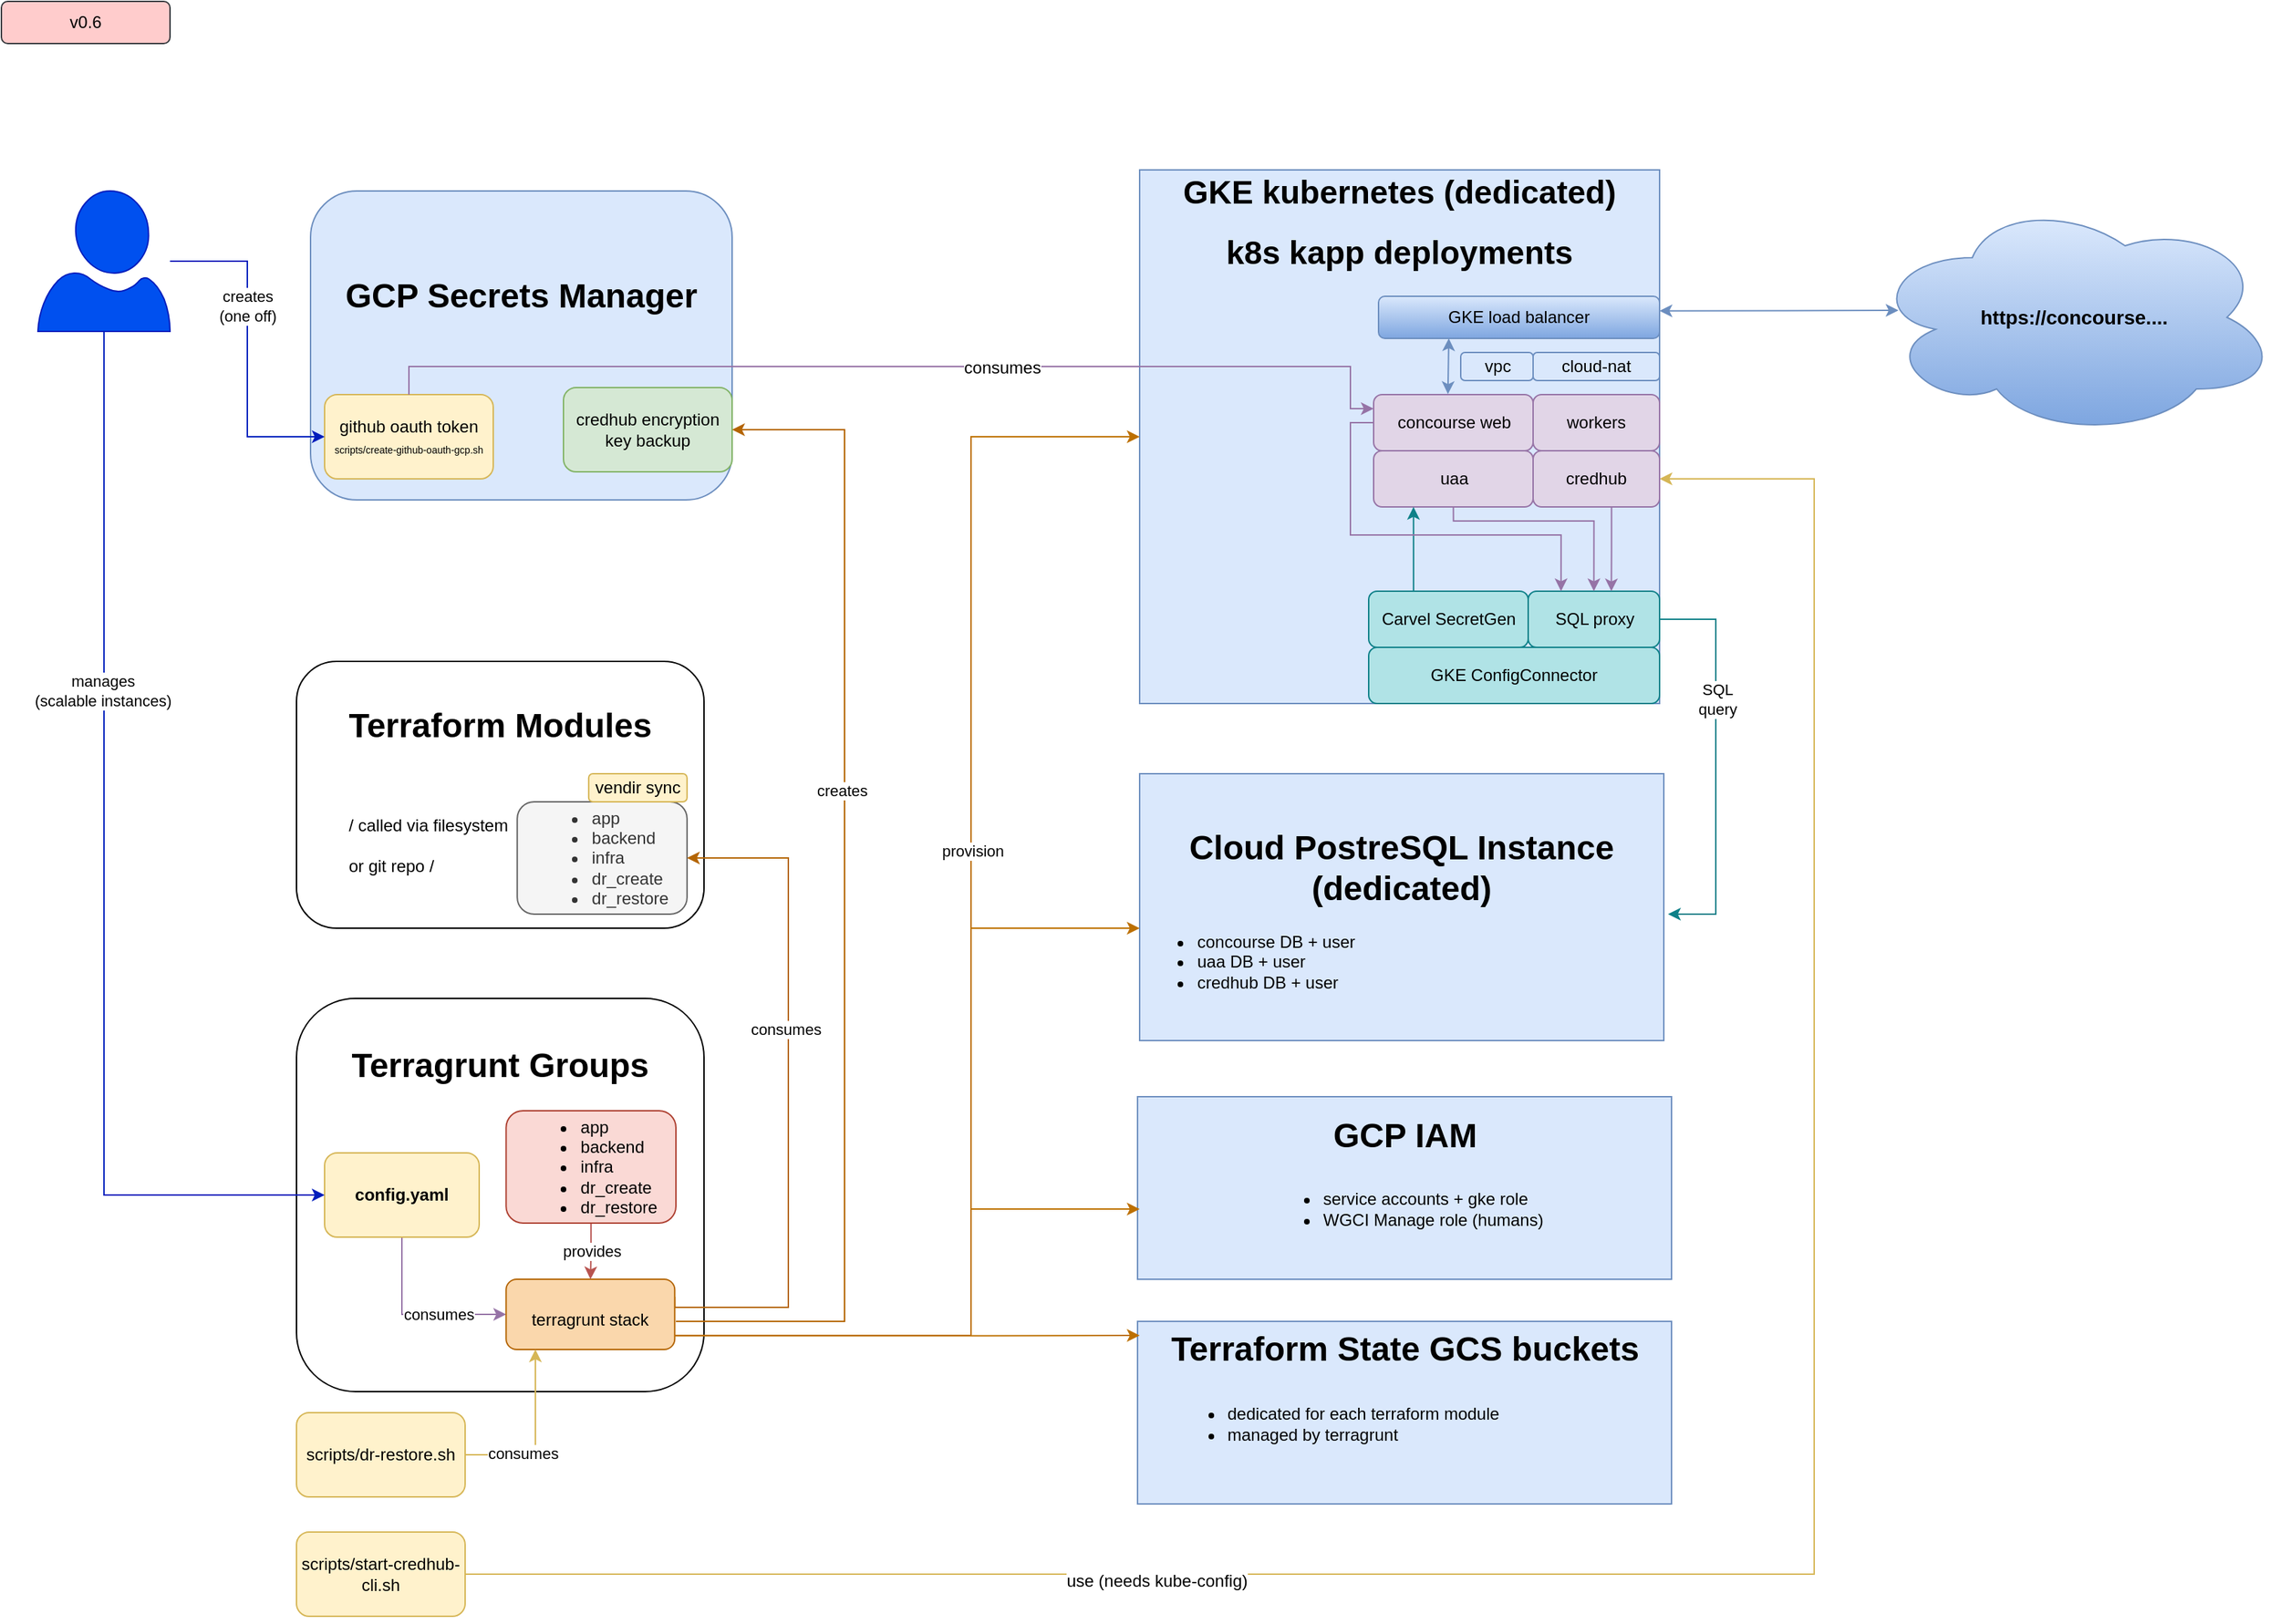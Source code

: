 <mxfile version="20.2.8" type="device"><diagram id="uRtwaYEq0rtgbu2G1TjC" name="Page-1"><mxGraphModel dx="984" dy="577" grid="1" gridSize="10" guides="1" tooltips="1" connect="1" arrows="1" fold="1" page="1" pageScale="1" pageWidth="827" pageHeight="1169" math="0" shadow="0"><root><mxCell id="0"/><mxCell id="1" parent="0"/><mxCell id="u-kbhT7_OGPJj1Q-AWdR-10" value="" style="group;rounded=0;glass=0;" parent="1" vertex="1" connectable="0"><mxGeometry x="220" y="135" width="300" height="220" as="geometry"/></mxCell><mxCell id="u-kbhT7_OGPJj1Q-AWdR-1" value="&lt;h1&gt;&lt;font style=&quot;font-size: 24px;&quot;&gt;GCP Secrets Manager&lt;/font&gt;&lt;font style=&quot;font-size: 24px;&quot;&gt;&lt;br&gt;&lt;/font&gt;&lt;font style=&quot;font-size: 24px;&quot;&gt;&lt;br&gt;&lt;/font&gt;&lt;/h1&gt;&lt;p&gt;&lt;font style=&quot;font-size: 24px;&quot;&gt;&lt;br&gt;&lt;/font&gt;&lt;/p&gt;" style="rounded=1;whiteSpace=wrap;html=1;fillColor=#dae8fc;strokeColor=#6c8ebf;" parent="u-kbhT7_OGPJj1Q-AWdR-10" vertex="1"><mxGeometry width="300" height="220" as="geometry"/></mxCell><mxCell id="u-kbhT7_OGPJj1Q-AWdR-2" value="github oauth token&lt;br&gt;&lt;font style=&quot;font-size: 7px;&quot;&gt;scripts/create-github-oauth-gcp.sh&lt;/font&gt;" style="rounded=1;whiteSpace=wrap;html=1;fillColor=#fff2cc;strokeColor=#d6b656;" parent="u-kbhT7_OGPJj1Q-AWdR-10" vertex="1"><mxGeometry x="10" y="145" width="120" height="60" as="geometry"/></mxCell><mxCell id="u-kbhT7_OGPJj1Q-AWdR-3" value="credhub encryption key backup" style="rounded=1;whiteSpace=wrap;html=1;fillColor=#d5e8d4;strokeColor=#82b366;" parent="u-kbhT7_OGPJj1Q-AWdR-10" vertex="1"><mxGeometry x="180" y="140" width="120" height="60" as="geometry"/></mxCell><mxCell id="u-kbhT7_OGPJj1Q-AWdR-6" style="edgeStyle=orthogonalEdgeStyle;rounded=0;orthogonalLoop=1;jettySize=auto;html=1;entryX=0;entryY=0.5;entryDx=0;entryDy=0;fontSize=24;fillColor=#0050ef;strokeColor=#001DBC;" parent="1" source="u-kbhT7_OGPJj1Q-AWdR-5" target="u-kbhT7_OGPJj1Q-AWdR-2" edge="1"><mxGeometry relative="1" as="geometry"/></mxCell><mxCell id="VhsXzA5OH2Q29KZuo9_K-22" value="creates&lt;br&gt;(one off)" style="edgeLabel;html=1;align=center;verticalAlign=middle;resizable=0;points=[];" vertex="1" connectable="0" parent="u-kbhT7_OGPJj1Q-AWdR-6"><mxGeometry x="-0.265" relative="1" as="geometry"><mxPoint as="offset"/></mxGeometry></mxCell><mxCell id="u-kbhT7_OGPJj1Q-AWdR-5" value="" style="sketch=0;aspect=fixed;pointerEvents=1;shadow=0;dashed=0;html=1;strokeColor=#001DBC;labelPosition=center;verticalLabelPosition=bottom;verticalAlign=top;align=center;fillColor=#0050ef;shape=mxgraph.azure.user;fontSize=24;fontColor=#ffffff;" parent="1" vertex="1"><mxGeometry x="26" y="135" width="94" height="100" as="geometry"/></mxCell><mxCell id="u-kbhT7_OGPJj1Q-AWdR-9" value="" style="group;" parent="1" vertex="1" connectable="0"><mxGeometry x="210" y="470" width="290" height="190" as="geometry"/></mxCell><mxCell id="u-kbhT7_OGPJj1Q-AWdR-7" value="&lt;h1 style=&quot;text-align: left;&quot;&gt;&lt;font style=&quot;font-size: 24px;&quot;&gt;Terraform Modules&lt;/font&gt;&lt;/h1&gt;&lt;div style=&quot;text-align: left;&quot;&gt;&lt;font style=&quot;font-size: 12px;&quot;&gt;/ called via filesystem&lt;/font&gt;&lt;/div&gt;&lt;div style=&quot;text-align: left;&quot;&gt;&lt;span style=&quot;font-size: 12px; background-color: initial; text-align: center;&quot;&gt;or git repo /&amp;nbsp; &amp;nbsp; &amp;nbsp; &amp;nbsp; &amp;nbsp; &amp;nbsp; &amp;nbsp; &amp;nbsp; &amp;nbsp; &amp;nbsp; &amp;nbsp; &amp;nbsp; &amp;nbsp; &amp;nbsp; &amp;nbsp; &amp;nbsp; &amp;nbsp; &amp;nbsp; &amp;nbsp;&amp;nbsp;&lt;/span&gt;&lt;/div&gt;&lt;font style=&quot;font-size: 24px;&quot;&gt;&lt;br&gt;&lt;br&gt;&lt;/font&gt;" style="rounded=1;whiteSpace=wrap;html=1;fontSize=24;" parent="u-kbhT7_OGPJj1Q-AWdR-9" vertex="1"><mxGeometry width="290" height="190" as="geometry"/></mxCell><mxCell id="u-kbhT7_OGPJj1Q-AWdR-8" value="&lt;p&gt;&lt;/p&gt;&lt;ul style=&quot;font-size: 12px;&quot;&gt;&lt;li style=&quot;text-align: left;&quot;&gt;&lt;span style=&quot;background-color: initial;&quot;&gt;app&lt;/span&gt;&lt;/li&gt;&lt;li style=&quot;text-align: left;&quot;&gt;&lt;span style=&quot;background-color: initial;&quot;&gt;backend&lt;/span&gt;&lt;/li&gt;&lt;li style=&quot;text-align: left;&quot;&gt;&lt;span style=&quot;background-color: initial;&quot;&gt;infra&lt;/span&gt;&lt;/li&gt;&lt;li style=&quot;text-align: left;&quot;&gt;&lt;span style=&quot;background-color: initial;&quot;&gt;dr_create&lt;/span&gt;&lt;/li&gt;&lt;li style=&quot;text-align: left;&quot;&gt;&lt;span style=&quot;background-color: initial;&quot;&gt;dr_restore&lt;/span&gt;&lt;/li&gt;&lt;/ul&gt;&lt;p&gt;&lt;/p&gt;" style="rounded=1;whiteSpace=wrap;html=1;fontSize=24;fillColor=#f5f5f5;fontColor=#333333;strokeColor=#666666;" parent="u-kbhT7_OGPJj1Q-AWdR-9" vertex="1"><mxGeometry x="157.083" y="100" width="120.833" height="80" as="geometry"/></mxCell><mxCell id="VhsXzA5OH2Q29KZuo9_K-62" value="vendir sync" style="rounded=1;whiteSpace=wrap;html=1;labelBorderColor=none;fontSize=12;fillColor=#fff2cc;strokeColor=#d6b656;" vertex="1" parent="u-kbhT7_OGPJj1Q-AWdR-9"><mxGeometry x="207.92" y="80" width="70" height="20" as="geometry"/></mxCell><mxCell id="u-kbhT7_OGPJj1Q-AWdR-15" value="&lt;h1 style=&quot;font-size: 23px;&quot;&gt;&lt;font style=&quot;font-size: 23px;&quot;&gt;GKE kubernetes (dedicated)&lt;/font&gt;&lt;/h1&gt;&lt;h1 style=&quot;font-size: 23px;&quot;&gt;&lt;font style=&quot;font-size: 23px;&quot;&gt;k8s kapp deployments&lt;/font&gt;&lt;/h1&gt;&lt;div style=&quot;font-size: 23px;&quot;&gt;&lt;font style=&quot;font-size: 23px;&quot;&gt;&lt;br&gt;&lt;/font&gt;&lt;/div&gt;&lt;div style=&quot;font-size: 23px;&quot;&gt;&lt;font style=&quot;font-size: 23px;&quot;&gt;&lt;br&gt;&lt;/font&gt;&lt;/div&gt;&lt;div style=&quot;font-size: 23px;&quot;&gt;&lt;font style=&quot;font-size: 23px;&quot;&gt;&lt;br&gt;&lt;/font&gt;&lt;/div&gt;&lt;div style=&quot;font-size: 23px;&quot;&gt;&lt;font style=&quot;font-size: 23px;&quot;&gt;&lt;br&gt;&lt;/font&gt;&lt;/div&gt;&lt;div style=&quot;font-size: 23px;&quot;&gt;&lt;font style=&quot;font-size: 23px;&quot;&gt;&lt;br&gt;&lt;/font&gt;&lt;/div&gt;&lt;div style=&quot;font-size: 23px;&quot;&gt;&lt;font style=&quot;font-size: 23px;&quot;&gt;&lt;br&gt;&lt;/font&gt;&lt;/div&gt;&lt;div style=&quot;font-size: 23px;&quot;&gt;&lt;font style=&quot;font-size: 23px;&quot;&gt;&lt;br&gt;&lt;/font&gt;&lt;/div&gt;&lt;div style=&quot;font-size: 23px;&quot;&gt;&lt;font style=&quot;font-size: 23px;&quot;&gt;&lt;br&gt;&lt;/font&gt;&lt;/div&gt;&lt;div style=&quot;font-size: 23px;&quot;&gt;&lt;font style=&quot;font-size: 23px;&quot;&gt;&lt;br&gt;&lt;/font&gt;&lt;/div&gt;&lt;div style=&quot;font-size: 23px;&quot;&gt;&lt;font style=&quot;font-size: 23px;&quot;&gt;&lt;br&gt;&lt;/font&gt;&lt;/div&gt;&lt;div style=&quot;font-size: 23px;&quot;&gt;&lt;br&gt;&lt;/div&gt;" style="rounded=0;whiteSpace=wrap;html=1;fontSize=12;fillColor=#dae8fc;strokeColor=#6c8ebf;" parent="1" vertex="1"><mxGeometry x="810" y="120" width="370" height="380" as="geometry"/></mxCell><mxCell id="u-kbhT7_OGPJj1Q-AWdR-20" value="&lt;h1&gt;Terraform State GCS buckets&lt;/h1&gt;&lt;h1&gt;&lt;p&gt;&lt;/p&gt;&lt;p&gt;&lt;/p&gt;&lt;ul&gt;&lt;li style=&quot;text-align: left; font-size: 12px;&quot;&gt;&lt;span style=&quot;font-weight: normal;&quot;&gt;dedicated for each terraform module&lt;/span&gt;&lt;/li&gt;&lt;li style=&quot;text-align: left; font-size: 12px;&quot;&gt;&lt;span style=&quot;font-weight: normal;&quot;&gt;managed by terragrunt&amp;nbsp;&amp;nbsp;&lt;/span&gt;&lt;/li&gt;&lt;/ul&gt;&lt;/h1&gt;&lt;div&gt;&lt;br&gt;&lt;/div&gt;&lt;div&gt;&lt;br&gt;&lt;/div&gt;" style="rounded=0;whiteSpace=wrap;html=1;fontSize=12;fillColor=#dae8fc;strokeColor=#6c8ebf;" parent="1" vertex="1"><mxGeometry x="808.5" y="940" width="380" height="130" as="geometry"/></mxCell><mxCell id="u-kbhT7_OGPJj1Q-AWdR-12" value="&lt;h1&gt;&lt;font style=&quot;font-size: 24px;&quot;&gt;Terragrunt Groups&lt;/font&gt;&lt;/h1&gt;&lt;div&gt;&lt;br&gt;&lt;/div&gt;&lt;div&gt;&lt;br&gt;&lt;/div&gt;&lt;div&gt;&lt;br&gt;&lt;/div&gt;&lt;div&gt;&lt;br&gt;&lt;/div&gt;&lt;div&gt;&lt;br&gt;&lt;/div&gt;&lt;div&gt;&lt;br&gt;&lt;/div&gt;&lt;font style=&quot;font-size: 24px;&quot;&gt;&lt;br&gt;&lt;/font&gt;" style="rounded=1;whiteSpace=wrap;html=1;fontSize=24;" parent="1" vertex="1"><mxGeometry x="210" y="710" width="290" height="280" as="geometry"/></mxCell><mxCell id="VhsXzA5OH2Q29KZuo9_K-12" style="edgeStyle=orthogonalEdgeStyle;rounded=0;orthogonalLoop=1;jettySize=auto;html=1;entryX=0;entryY=0.5;entryDx=0;entryDy=0;exitX=0.5;exitY=1;exitDx=0;exitDy=0;fillColor=#e1d5e7;strokeColor=#9673a6;" edge="1" parent="1" source="u-kbhT7_OGPJj1Q-AWdR-16" target="u-kbhT7_OGPJj1Q-AWdR-22"><mxGeometry relative="1" as="geometry"/></mxCell><mxCell id="VhsXzA5OH2Q29KZuo9_K-25" value="consumes" style="edgeLabel;html=1;align=center;verticalAlign=middle;resizable=0;points=[];" vertex="1" connectable="0" parent="VhsXzA5OH2Q29KZuo9_K-12"><mxGeometry x="0.251" relative="1" as="geometry"><mxPoint as="offset"/></mxGeometry></mxCell><mxCell id="u-kbhT7_OGPJj1Q-AWdR-16" value="&lt;h5 style=&quot;font-size: 12px;&quot;&gt;config.&lt;font style=&quot;font-size: 12px;&quot;&gt;yaml&lt;/font&gt;&lt;/h5&gt;" style="rounded=1;whiteSpace=wrap;html=1;fontSize=24;fillColor=#fff2cc;strokeColor=#d6b656;" parent="1" vertex="1"><mxGeometry x="230" y="820" width="110" height="60" as="geometry"/></mxCell><mxCell id="u-kbhT7_OGPJj1Q-AWdR-23" style="edgeStyle=orthogonalEdgeStyle;rounded=0;orthogonalLoop=1;jettySize=auto;html=1;entryX=1;entryY=0.5;entryDx=0;entryDy=0;fontSize=12;exitX=1;exitY=0.25;exitDx=0;exitDy=0;fillColor=#fad7ac;strokeColor=#b46504;" parent="1" source="u-kbhT7_OGPJj1Q-AWdR-22" target="u-kbhT7_OGPJj1Q-AWdR-8" edge="1"><mxGeometry relative="1" as="geometry"><Array as="points"><mxPoint x="560" y="930"/><mxPoint x="560" y="610"/></Array></mxGeometry></mxCell><mxCell id="VhsXzA5OH2Q29KZuo9_K-24" value="consumes" style="edgeLabel;html=1;align=center;verticalAlign=middle;resizable=0;points=[];" vertex="1" connectable="0" parent="u-kbhT7_OGPJj1Q-AWdR-23"><mxGeometry x="0.194" y="2" relative="1" as="geometry"><mxPoint as="offset"/></mxGeometry></mxCell><mxCell id="u-kbhT7_OGPJj1Q-AWdR-26" style="edgeStyle=orthogonalEdgeStyle;rounded=0;orthogonalLoop=1;jettySize=auto;html=1;entryX=0;entryY=0.5;entryDx=0;entryDy=0;fontSize=12;fillColor=#f0a30a;strokeColor=#BD7000;" parent="1" source="u-kbhT7_OGPJj1Q-AWdR-22" target="u-kbhT7_OGPJj1Q-AWdR-15" edge="1"><mxGeometry relative="1" as="geometry"><Array as="points"><mxPoint x="690" y="950"/><mxPoint x="690" y="310"/></Array></mxGeometry></mxCell><mxCell id="VhsXzA5OH2Q29KZuo9_K-27" value="provision" style="edgeLabel;html=1;align=center;verticalAlign=middle;resizable=0;points=[];" vertex="1" connectable="0" parent="u-kbhT7_OGPJj1Q-AWdR-26"><mxGeometry x="0.145" y="-1" relative="1" as="geometry"><mxPoint as="offset"/></mxGeometry></mxCell><mxCell id="u-kbhT7_OGPJj1Q-AWdR-22" value="&lt;p&gt;&lt;/p&gt;&lt;span style=&quot;text-align: left; font-size: 12px; background-color: initial;&quot;&gt;terragrunt stack&lt;/span&gt;&lt;br&gt;&lt;p&gt;&lt;/p&gt;" style="rounded=1;whiteSpace=wrap;html=1;fontSize=24;fillColor=#fad7ac;strokeColor=#b46504;" parent="1" vertex="1"><mxGeometry x="359.16" y="910" width="120" height="50" as="geometry"/></mxCell><mxCell id="u-kbhT7_OGPJj1Q-AWdR-28" value="&lt;h1&gt;Cloud PostreSQL Instance (dedicated)&lt;/h1&gt;&lt;div&gt;&lt;ul&gt;&lt;li style=&quot;text-align: left;&quot;&gt;concourse DB + user&lt;/li&gt;&lt;li style=&quot;text-align: left;&quot;&gt;uaa DB + user&lt;/li&gt;&lt;li style=&quot;text-align: left;&quot;&gt;credhub DB + user&lt;/li&gt;&lt;/ul&gt;&lt;/div&gt;" style="rounded=0;whiteSpace=wrap;html=1;fontSize=12;fillColor=#dae8fc;strokeColor=#6c8ebf;" parent="1" vertex="1"><mxGeometry x="810" y="550" width="373" height="190" as="geometry"/></mxCell><mxCell id="u-kbhT7_OGPJj1Q-AWdR-34" value="&lt;h3&gt;https://concourse....&lt;/h3&gt;" style="ellipse;shape=cloud;whiteSpace=wrap;html=1;rounded=0;glass=0;fontSize=12;fillColor=#dae8fc;gradientColor=#7ea6e0;strokeColor=#6c8ebf;" parent="1" vertex="1"><mxGeometry x="1330" y="140" width="290" height="170" as="geometry"/></mxCell><mxCell id="u-kbhT7_OGPJj1Q-AWdR-43" style="edgeStyle=orthogonalEdgeStyle;rounded=0;orthogonalLoop=1;jettySize=auto;html=1;fontSize=12;fillColor=#b0e3e6;strokeColor=#0e8088;exitX=1;exitY=0.5;exitDx=0;exitDy=0;" parent="1" source="u-kbhT7_OGPJj1Q-AWdR-35" edge="1"><mxGeometry relative="1" as="geometry"><Array as="points"><mxPoint x="1220" y="440"/><mxPoint x="1220" y="650"/></Array><mxPoint x="1183" y="439" as="sourcePoint"/><mxPoint x="1186" y="650" as="targetPoint"/></mxGeometry></mxCell><mxCell id="VhsXzA5OH2Q29KZuo9_K-28" value="SQL&lt;br&gt;query" style="edgeLabel;html=1;align=center;verticalAlign=middle;resizable=0;points=[];" vertex="1" connectable="0" parent="u-kbhT7_OGPJj1Q-AWdR-43"><mxGeometry x="-0.318" y="1" relative="1" as="geometry"><mxPoint as="offset"/></mxGeometry></mxCell><mxCell id="u-kbhT7_OGPJj1Q-AWdR-35" value="SQL proxy" style="rounded=1;whiteSpace=wrap;html=1;glass=0;fontSize=12;fillColor=#b0e3e6;strokeColor=#0e8088;" parent="1" vertex="1"><mxGeometry x="1086.5" y="420" width="93.5" height="40" as="geometry"/></mxCell><mxCell id="VhsXzA5OH2Q29KZuo9_K-17" value="" style="edgeStyle=orthogonalEdgeStyle;rounded=0;orthogonalLoop=1;jettySize=auto;html=1;entryX=0.25;entryY=1;entryDx=0;entryDy=0;startArrow=classic;startFill=1;endArrow=classic;endFill=1;exitX=0.466;exitY=-0.01;exitDx=0;exitDy=0;exitPerimeter=0;fillColor=#dae8fc;gradientColor=#7ea6e0;strokeColor=#6c8ebf;" edge="1" parent="1" source="u-kbhT7_OGPJj1Q-AWdR-37" target="u-kbhT7_OGPJj1Q-AWdR-42"><mxGeometry relative="1" as="geometry"><mxPoint x="1049" y="280" as="sourcePoint"/><Array as="points"><mxPoint x="1030" y="280"/></Array></mxGeometry></mxCell><mxCell id="u-kbhT7_OGPJj1Q-AWdR-37" value="concourse web" style="rounded=1;whiteSpace=wrap;html=1;glass=0;fontSize=12;align=center;fillColor=#e1d5e7;strokeColor=#9673a6;" parent="1" vertex="1"><mxGeometry x="976.5" y="280" width="113.5" height="40" as="geometry"/></mxCell><mxCell id="VhsXzA5OH2Q29KZuo9_K-18" style="edgeStyle=orthogonalEdgeStyle;rounded=0;orthogonalLoop=1;jettySize=auto;html=1;fillColor=#e1d5e7;strokeColor=#9673a6;exitX=0.5;exitY=1;exitDx=0;exitDy=0;entryX=0.5;entryY=0;entryDx=0;entryDy=0;" edge="1" parent="1" source="u-kbhT7_OGPJj1Q-AWdR-38" target="u-kbhT7_OGPJj1Q-AWdR-35"><mxGeometry relative="1" as="geometry"><mxPoint x="1135" y="390" as="targetPoint"/><Array as="points"><mxPoint x="1033" y="370"/><mxPoint x="1133" y="370"/></Array></mxGeometry></mxCell><mxCell id="u-kbhT7_OGPJj1Q-AWdR-38" value="uaa" style="rounded=1;whiteSpace=wrap;html=1;glass=0;fontSize=12;fillColor=#e1d5e7;strokeColor=#9673a6;" parent="1" vertex="1"><mxGeometry x="976.5" y="320" width="113.5" height="40" as="geometry"/></mxCell><mxCell id="u-kbhT7_OGPJj1Q-AWdR-44" style="edgeStyle=orthogonalEdgeStyle;rounded=0;orthogonalLoop=1;jettySize=auto;html=1;fontSize=12;exitX=1;exitY=0.344;exitDx=0;exitDy=0;fillColor=#dae8fc;gradientColor=#7ea6e0;strokeColor=#6c8ebf;startArrow=classic;startFill=1;exitPerimeter=0;" parent="1" source="u-kbhT7_OGPJj1Q-AWdR-42" edge="1"><mxGeometry relative="1" as="geometry"><Array as="points"/><mxPoint x="1350" y="220" as="targetPoint"/></mxGeometry></mxCell><mxCell id="u-kbhT7_OGPJj1Q-AWdR-42" value="GKE load balancer" style="rounded=1;whiteSpace=wrap;html=1;glass=0;fontSize=12;fillColor=#dae8fc;gradientColor=#7ea6e0;strokeColor=#6c8ebf;" parent="1" vertex="1"><mxGeometry x="980" y="210" width="200" height="30" as="geometry"/></mxCell><mxCell id="u-kbhT7_OGPJj1Q-AWdR-57" value="v0.6" style="rounded=1;whiteSpace=wrap;html=1;glass=0;fontSize=12;fillColor=#ffcccc;strokeColor=#36393d;" parent="1" vertex="1"><mxGeometry width="120" height="30" as="geometry"/></mxCell><mxCell id="u-kbhT7_OGPJj1Q-AWdR-59" style="edgeStyle=orthogonalEdgeStyle;rounded=0;orthogonalLoop=1;jettySize=auto;html=1;entryX=0;entryY=0.25;entryDx=0;entryDy=0;fontSize=12;startArrow=none;startFill=0;endArrow=classic;endFill=1;fillColor=#e1d5e7;strokeColor=#9673a6;exitX=0.5;exitY=0;exitDx=0;exitDy=0;" parent="1" source="u-kbhT7_OGPJj1Q-AWdR-2" target="u-kbhT7_OGPJj1Q-AWdR-37" edge="1"><mxGeometry relative="1" as="geometry"><Array as="points"><mxPoint x="290" y="260"/><mxPoint x="960" y="260"/><mxPoint x="960" y="290"/></Array></mxGeometry></mxCell><mxCell id="VhsXzA5OH2Q29KZuo9_K-52" value="consumes" style="edgeLabel;html=1;align=center;verticalAlign=middle;resizable=0;points=[];fontSize=12;" vertex="1" connectable="0" parent="u-kbhT7_OGPJj1Q-AWdR-59"><mxGeometry x="0.199" y="-1" relative="1" as="geometry"><mxPoint as="offset"/></mxGeometry></mxCell><mxCell id="VhsXzA5OH2Q29KZuo9_K-11" value="provides" style="edgeStyle=orthogonalEdgeStyle;rounded=0;orthogonalLoop=1;jettySize=auto;html=1;fillColor=#f8cecc;strokeColor=#b85450;" edge="1" parent="1" source="VhsXzA5OH2Q29KZuo9_K-10" target="u-kbhT7_OGPJj1Q-AWdR-22"><mxGeometry relative="1" as="geometry"/></mxCell><mxCell id="VhsXzA5OH2Q29KZuo9_K-10" value="&lt;p&gt;&lt;/p&gt;&lt;ul style=&quot;font-size: 12px;&quot;&gt;&lt;li style=&quot;text-align: left;&quot;&gt;&lt;span style=&quot;background-color: initial;&quot;&gt;app&lt;/span&gt;&lt;/li&gt;&lt;li style=&quot;text-align: left;&quot;&gt;&lt;span style=&quot;background-color: initial;&quot;&gt;backend&lt;/span&gt;&lt;/li&gt;&lt;li style=&quot;text-align: left;&quot;&gt;&lt;span style=&quot;background-color: initial;&quot;&gt;infra&lt;/span&gt;&lt;/li&gt;&lt;li style=&quot;text-align: left;&quot;&gt;&lt;span style=&quot;background-color: initial;&quot;&gt;dr_create&lt;/span&gt;&lt;/li&gt;&lt;li style=&quot;text-align: left;&quot;&gt;&lt;span style=&quot;background-color: initial;&quot;&gt;dr_restore&lt;/span&gt;&lt;/li&gt;&lt;/ul&gt;&lt;p&gt;&lt;/p&gt;" style="rounded=1;whiteSpace=wrap;html=1;fontSize=24;fillColor=#fad9d5;strokeColor=#ae4132;" vertex="1" parent="1"><mxGeometry x="359.163" y="790" width="120.833" height="80" as="geometry"/></mxCell><mxCell id="u-kbhT7_OGPJj1Q-AWdR-19" style="edgeStyle=orthogonalEdgeStyle;rounded=0;orthogonalLoop=1;jettySize=auto;html=1;exitX=0.5;exitY=1;exitDx=0;exitDy=0;exitPerimeter=0;fontSize=12;fillColor=#0050ef;strokeColor=#001DBC;" parent="1" source="u-kbhT7_OGPJj1Q-AWdR-5" target="u-kbhT7_OGPJj1Q-AWdR-16" edge="1"><mxGeometry relative="1" as="geometry"><mxPoint x="220" y="850" as="targetPoint"/><Array as="points"><mxPoint x="73" y="850"/></Array></mxGeometry></mxCell><mxCell id="VhsXzA5OH2Q29KZuo9_K-23" value="manages&lt;br&gt;(scalable instances)" style="edgeLabel;html=1;align=center;verticalAlign=middle;resizable=0;points=[];" vertex="1" connectable="0" parent="u-kbhT7_OGPJj1Q-AWdR-19"><mxGeometry x="-0.337" y="-1" relative="1" as="geometry"><mxPoint as="offset"/></mxGeometry></mxCell><mxCell id="VhsXzA5OH2Q29KZuo9_K-19" style="edgeStyle=orthogonalEdgeStyle;rounded=0;orthogonalLoop=1;jettySize=auto;html=1;entryX=0.25;entryY=1;entryDx=0;entryDy=0;fillColor=#b0e3e6;strokeColor=#0e8088;" edge="1" parent="1" source="VhsXzA5OH2Q29KZuo9_K-16" target="u-kbhT7_OGPJj1Q-AWdR-38"><mxGeometry relative="1" as="geometry"><Array as="points"><mxPoint x="1005" y="390"/></Array></mxGeometry></mxCell><mxCell id="VhsXzA5OH2Q29KZuo9_K-16" value="Carvel SecretGen" style="rounded=1;whiteSpace=wrap;html=1;glass=0;fontSize=12;fillColor=#b0e3e6;strokeColor=#0e8088;" vertex="1" parent="1"><mxGeometry x="973" y="420" width="113.5" height="40" as="geometry"/></mxCell><mxCell id="VhsXzA5OH2Q29KZuo9_K-21" style="edgeStyle=orthogonalEdgeStyle;rounded=0;orthogonalLoop=1;jettySize=auto;html=1;exitX=0;exitY=0.5;exitDx=0;exitDy=0;entryX=0.25;entryY=0;entryDx=0;entryDy=0;fillColor=#e1d5e7;strokeColor=#9673a6;" edge="1" parent="1" source="u-kbhT7_OGPJj1Q-AWdR-37" target="u-kbhT7_OGPJj1Q-AWdR-35"><mxGeometry relative="1" as="geometry"><mxPoint x="1020" y="310.0" as="sourcePoint"/><mxPoint x="1000" y="400.0" as="targetPoint"/><Array as="points"><mxPoint x="960" y="300"/><mxPoint x="960" y="380"/><mxPoint x="1110" y="380"/></Array></mxGeometry></mxCell><mxCell id="VhsXzA5OH2Q29KZuo9_K-29" value="GKE ConfigConnector" style="rounded=1;whiteSpace=wrap;html=1;glass=0;fontSize=12;fillColor=#b0e3e6;strokeColor=#0e8088;" vertex="1" parent="1"><mxGeometry x="973" y="460" width="207" height="40" as="geometry"/></mxCell><mxCell id="VhsXzA5OH2Q29KZuo9_K-30" style="edgeStyle=orthogonalEdgeStyle;rounded=0;orthogonalLoop=1;jettySize=auto;html=1;entryX=1;entryY=0.5;entryDx=0;entryDy=0;fontSize=12;exitX=1.007;exitY=0.6;exitDx=0;exitDy=0;fillColor=#fad7ac;strokeColor=#b46504;exitPerimeter=0;" edge="1" parent="1" source="u-kbhT7_OGPJj1Q-AWdR-22" target="u-kbhT7_OGPJj1Q-AWdR-3"><mxGeometry relative="1" as="geometry"><Array as="points"><mxPoint x="600" y="940"/><mxPoint x="600" y="305"/></Array><mxPoint x="489.16" y="932.5" as="sourcePoint"/><mxPoint x="497.917" y="620" as="targetPoint"/></mxGeometry></mxCell><mxCell id="VhsXzA5OH2Q29KZuo9_K-31" value="creates" style="edgeLabel;html=1;align=center;verticalAlign=middle;resizable=0;points=[];" vertex="1" connectable="0" parent="VhsXzA5OH2Q29KZuo9_K-30"><mxGeometry x="0.194" y="2" relative="1" as="geometry"><mxPoint as="offset"/></mxGeometry></mxCell><mxCell id="VhsXzA5OH2Q29KZuo9_K-33" style="edgeStyle=orthogonalEdgeStyle;rounded=0;orthogonalLoop=1;jettySize=auto;html=1;fillColor=#fff2cc;strokeColor=#d6b656;" edge="1" parent="1" source="VhsXzA5OH2Q29KZuo9_K-32" target="u-kbhT7_OGPJj1Q-AWdR-22"><mxGeometry relative="1" as="geometry"><Array as="points"><mxPoint x="380" y="1035"/></Array></mxGeometry></mxCell><mxCell id="VhsXzA5OH2Q29KZuo9_K-34" value="consumes" style="edgeLabel;html=1;align=center;verticalAlign=middle;resizable=0;points=[];" vertex="1" connectable="0" parent="VhsXzA5OH2Q29KZuo9_K-33"><mxGeometry x="-0.342" y="1" relative="1" as="geometry"><mxPoint as="offset"/></mxGeometry></mxCell><mxCell id="VhsXzA5OH2Q29KZuo9_K-32" value="&lt;h5 style=&quot;font-size: 12px;&quot;&gt;&lt;span style=&quot;font-weight: normal;&quot;&gt;scripts/dr-restore.sh&lt;/span&gt;&lt;/h5&gt;" style="rounded=1;whiteSpace=wrap;html=1;fontSize=24;fillColor=#fff2cc;strokeColor=#d6b656;" vertex="1" parent="1"><mxGeometry x="210" y="1005" width="120" height="60" as="geometry"/></mxCell><mxCell id="VhsXzA5OH2Q29KZuo9_K-36" style="edgeStyle=orthogonalEdgeStyle;rounded=0;orthogonalLoop=1;jettySize=auto;html=1;entryX=1;entryY=0.5;entryDx=0;entryDy=0;fillColor=#fff2cc;strokeColor=#d6b656;" edge="1" parent="1" source="VhsXzA5OH2Q29KZuo9_K-35" target="VhsXzA5OH2Q29KZuo9_K-38"><mxGeometry relative="1" as="geometry"><Array as="points"><mxPoint x="1290" y="1120"/><mxPoint x="1290" y="340"/></Array></mxGeometry></mxCell><mxCell id="VhsXzA5OH2Q29KZuo9_K-41" value="&lt;span style=&quot;font-size: 12px;&quot;&gt;use (needs kube-config)&lt;/span&gt;" style="edgeLabel;html=1;align=center;verticalAlign=middle;resizable=0;points=[];fontSize=23;" vertex="1" connectable="0" parent="VhsXzA5OH2Q29KZuo9_K-36"><mxGeometry x="-0.468" y="-1" relative="1" as="geometry"><mxPoint as="offset"/></mxGeometry></mxCell><mxCell id="VhsXzA5OH2Q29KZuo9_K-35" value="&lt;h5 style=&quot;font-size: 12px;&quot;&gt;&lt;span style=&quot;font-weight: normal;&quot;&gt;scripts/start-credhub-cli.sh&lt;/span&gt;&lt;/h5&gt;" style="rounded=1;whiteSpace=wrap;html=1;fontSize=24;fillColor=#fff2cc;strokeColor=#d6b656;" vertex="1" parent="1"><mxGeometry x="210" y="1090" width="120" height="60" as="geometry"/></mxCell><mxCell id="VhsXzA5OH2Q29KZuo9_K-38" value="credhub" style="rounded=1;whiteSpace=wrap;html=1;glass=0;fontSize=12;fillColor=#e1d5e7;strokeColor=#9673a6;" vertex="1" parent="1"><mxGeometry x="1090" y="320" width="90" height="40" as="geometry"/></mxCell><mxCell id="VhsXzA5OH2Q29KZuo9_K-39" style="edgeStyle=orthogonalEdgeStyle;rounded=0;orthogonalLoop=1;jettySize=auto;html=1;fillColor=#e1d5e7;strokeColor=#9673a6;exitX=0.62;exitY=0.996;exitDx=0;exitDy=0;exitPerimeter=0;entryX=0.633;entryY=0.001;entryDx=0;entryDy=0;entryPerimeter=0;" edge="1" parent="1" source="VhsXzA5OH2Q29KZuo9_K-38" target="u-kbhT7_OGPJj1Q-AWdR-35"><mxGeometry relative="1" as="geometry"><mxPoint x="1065" y="370" as="sourcePoint"/><mxPoint x="1145" y="400" as="targetPoint"/><Array as="points"/></mxGeometry></mxCell><mxCell id="VhsXzA5OH2Q29KZuo9_K-54" value="vpc" style="rounded=1;whiteSpace=wrap;html=1;labelBorderColor=none;fontSize=12;fillColor=#dae8fc;strokeColor=#6c8ebf;" vertex="1" parent="1"><mxGeometry x="1038.5" y="250" width="51.5" height="20" as="geometry"/></mxCell><mxCell id="VhsXzA5OH2Q29KZuo9_K-49" style="edgeStyle=orthogonalEdgeStyle;rounded=0;orthogonalLoop=1;jettySize=auto;html=1;fontSize=12;fillColor=#f0a30a;strokeColor=#BD7000;" edge="1" parent="1"><mxGeometry relative="1" as="geometry"><mxPoint x="480" y="950" as="sourcePoint"/><mxPoint x="810" y="660" as="targetPoint"/><Array as="points"><mxPoint x="690" y="950"/><mxPoint x="690" y="660"/></Array></mxGeometry></mxCell><mxCell id="VhsXzA5OH2Q29KZuo9_K-51" style="edgeStyle=orthogonalEdgeStyle;rounded=0;orthogonalLoop=1;jettySize=auto;html=1;fontSize=12;fillColor=#f0a30a;strokeColor=#BD7000;exitX=1.001;exitY=0.805;exitDx=0;exitDy=0;exitPerimeter=0;" edge="1" parent="1" source="u-kbhT7_OGPJj1Q-AWdR-22"><mxGeometry relative="1" as="geometry"><mxPoint x="487.96" y="960" as="sourcePoint"/><mxPoint x="810" y="950" as="targetPoint"/><Array as="points"><mxPoint x="700" y="950"/><mxPoint x="810" y="950"/></Array></mxGeometry></mxCell><mxCell id="VhsXzA5OH2Q29KZuo9_K-55" value="cloud-nat" style="rounded=1;whiteSpace=wrap;html=1;labelBorderColor=none;fontSize=12;fillColor=#dae8fc;strokeColor=#6c8ebf;" vertex="1" parent="1"><mxGeometry x="1090" y="250" width="90" height="20" as="geometry"/></mxCell><mxCell id="VhsXzA5OH2Q29KZuo9_K-15" value="workers" style="rounded=1;whiteSpace=wrap;html=1;glass=0;fontSize=12;fillColor=#e1d5e7;strokeColor=#9673a6;" vertex="1" parent="1"><mxGeometry x="1090" y="280" width="90" height="40" as="geometry"/></mxCell><mxCell id="VhsXzA5OH2Q29KZuo9_K-63" value="&lt;h1&gt;GCP IAM&lt;/h1&gt;&lt;h1&gt;&lt;p&gt;&lt;/p&gt;&lt;p&gt;&lt;/p&gt;&lt;ul&gt;&lt;li style=&quot;text-align: left; font-size: 12px;&quot;&gt;&lt;span style=&quot;font-weight: 400;&quot;&gt;service accounts + gke role&lt;/span&gt;&lt;/li&gt;&lt;li style=&quot;text-align: left; font-size: 12px;&quot;&gt;&lt;span style=&quot;font-weight: 400;&quot;&gt;WGCI Manage role (humans)&lt;/span&gt;&lt;/li&gt;&lt;/ul&gt;&lt;/h1&gt;&lt;div&gt;&lt;br&gt;&lt;/div&gt;" style="rounded=0;whiteSpace=wrap;html=1;fontSize=12;fillColor=#dae8fc;strokeColor=#6c8ebf;" vertex="1" parent="1"><mxGeometry x="808.5" y="780" width="380" height="130" as="geometry"/></mxCell><mxCell id="VhsXzA5OH2Q29KZuo9_K-64" style="edgeStyle=orthogonalEdgeStyle;rounded=0;orthogonalLoop=1;jettySize=auto;html=1;fontSize=12;fillColor=#f0a30a;strokeColor=#BD7000;" edge="1" parent="1"><mxGeometry relative="1" as="geometry"><mxPoint x="690" y="950" as="sourcePoint"/><mxPoint x="810" y="860" as="targetPoint"/><Array as="points"><mxPoint x="690" y="860"/><mxPoint x="810" y="860"/></Array></mxGeometry></mxCell></root></mxGraphModel></diagram></mxfile>